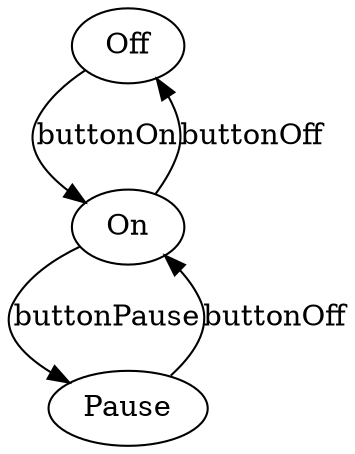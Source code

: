 digraph{

Off->On [ label="buttonOn"];
        
     

On->Off [ label="buttonOff"];
        
On->Pause [ label="buttonPause"];
        
     

Pause->On [ label="buttonOff"];
        
     
    }